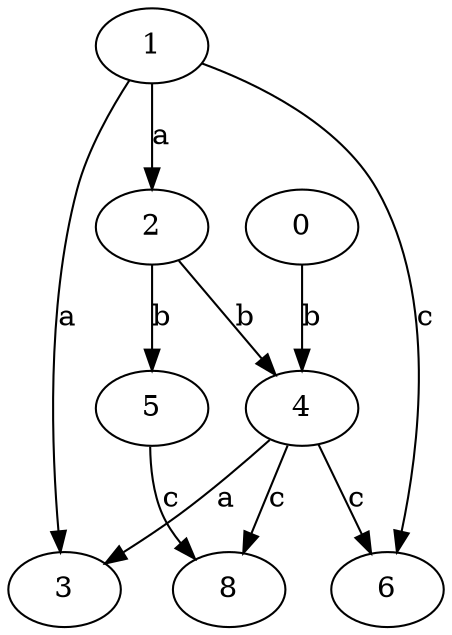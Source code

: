 strict digraph  {
2;
0;
3;
4;
5;
6;
1;
8;
2 -> 4  [label=b];
2 -> 5  [label=b];
0 -> 4  [label=b];
4 -> 3  [label=a];
4 -> 6  [label=c];
4 -> 8  [label=c];
5 -> 8  [label=c];
1 -> 2  [label=a];
1 -> 3  [label=a];
1 -> 6  [label=c];
}
